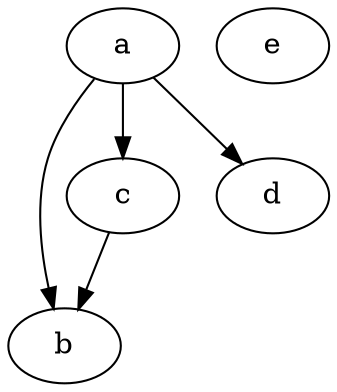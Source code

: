 digraph "G" {
  "a";
  "b";
  "c";
  "d";
  "e";
  "a" -> "b";
  "a" -> "c";
  "c" -> "b";
  "a" -> "d";
}

